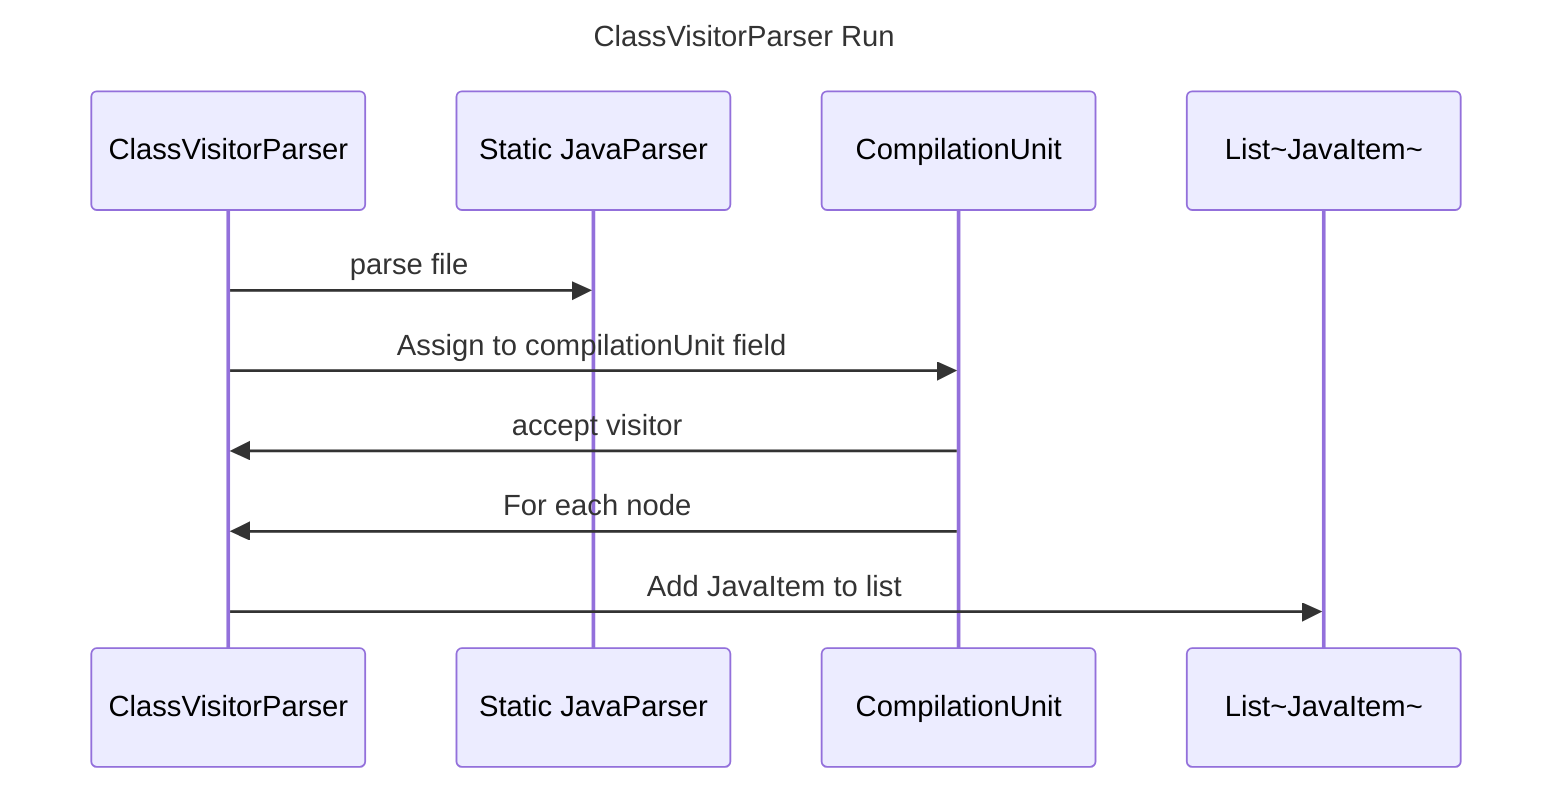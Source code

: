 ---
title: ClassVisitorParser Run
---

sequenceDiagram
    participant ClassVisitorParser
    participant StaticJavaParser as Static JavaParser
    participant CompilationUnit
    participant List~JavaItem~

    ClassVisitorParser->>StaticJavaParser: parse file
    ClassVisitorParser->>CompilationUnit: Assign to compilationUnit field
    CompilationUnit->>ClassVisitorParser: accept visitor
    CompilationUnit->>ClassVisitorParser: For each node
    ClassVisitorParser->>List~JavaItem~: Add JavaItem to list